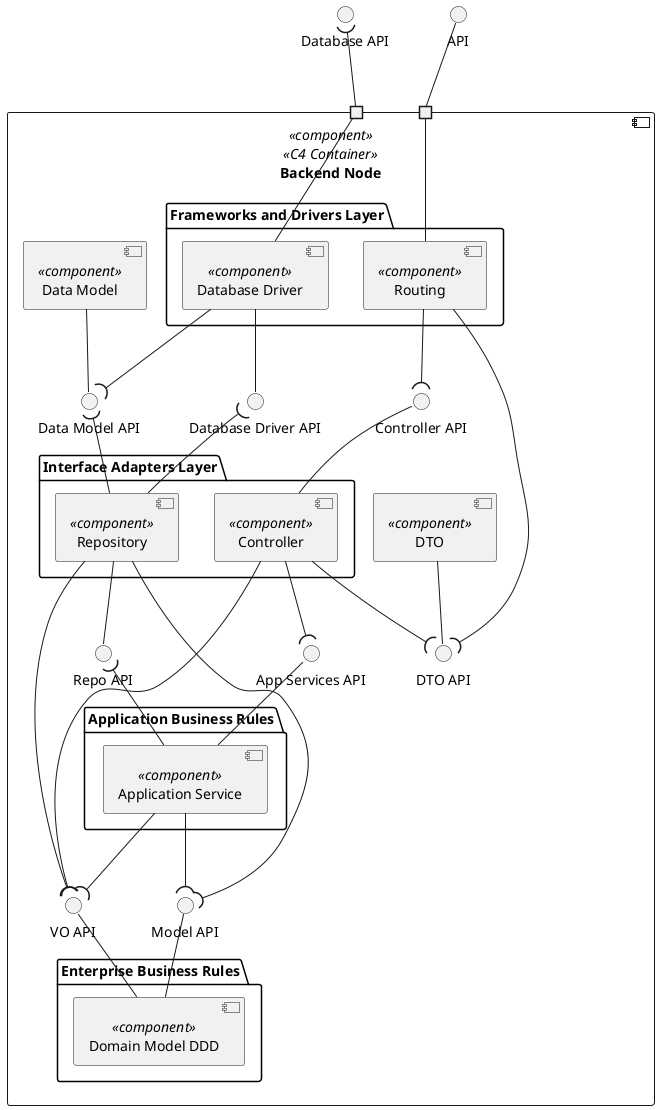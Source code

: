 @startuml logic-view
top to bottom direction

interface "API" as API
interface "Database API" as DB_API

component "Backend Node" as BackendNode <<component>> <<C4 Container>> {
  portin " " as P1
  portin " " as P2

  Interface "Controller API" as Controller_API
  Interface "Data Model API" as DataModel_API

  folder "Frameworks and Drivers Layer" {
    component "Database Driver" as DatabaseDriver <<component>> {
    }
    component "Routing" as Routing <<component>> {
    }
  }

  component "DTO" as DTO <<component>> {
  }

  component "Data Model" as DataModel <<component>> {
  }

  Interface "App Services API" AS ApplicationServiceAPI
  Interface "Database Driver API" AS DatabaseDriverAPI
  Interface "Repo API" AS RepoAPI
  Interface "DTO API" AS DTOAPI
  Interface "Model API" AS ModelAPI
  Interface "VO API" AS VOAPI

  folder "Interface Adapters Layer" {
    component "Controller" as Controller <<component>> {
    }
    component "Repository" as Repository <<component>> {
    }
  }

  folder "Application Business Rules" {
    component "Application Service" as ApplicationService <<component>> {
    }
  }

  folder "Enterprise Business Rules" {
    component "Domain Model DDD" as DomainModelDDD <<component>> {
    }
  }
}

API -- P1
P2 -u-( DB_API

Routing --- P1
Routing --( Controller_API
Routing --( DTOAPI

DatabaseDriver -- DatabaseDriverAPI
DatabaseDriver -- P2
DatabaseDriver --( DataModel_API 

Repository -- RepoAPI
Repository -u-( DatabaseDriverAPI 
Repository -u-( DataModel_API 
Repository --( VOAPI
Repository ---( ModelAPI 

DataModel -- DataModel_API 

Controller --( ApplicationServiceAPI
Controller -u- Controller_API
Controller --( DTOAPI
Controller --( VOAPI

ApplicationService -u- ApplicationServiceAPI
ApplicationService --( VOAPI
ApplicationService -u-( RepoAPI 
ApplicationService --( ModelAPI 

DTO -- DTOAPI

DomainModelDDD -u- ModelAPI 
DomainModelDDD -u- VOAPI


@enduml